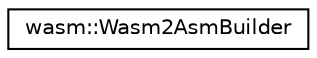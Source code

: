 digraph "Graphical Class Hierarchy"
{
  edge [fontname="Helvetica",fontsize="10",labelfontname="Helvetica",labelfontsize="10"];
  node [fontname="Helvetica",fontsize="10",shape=record];
  rankdir="LR";
  Node0 [label="wasm::Wasm2AsmBuilder",height=0.2,width=0.4,color="black", fillcolor="white", style="filled",URL="$classwasm_1_1_wasm2_asm_builder.html"];
}
